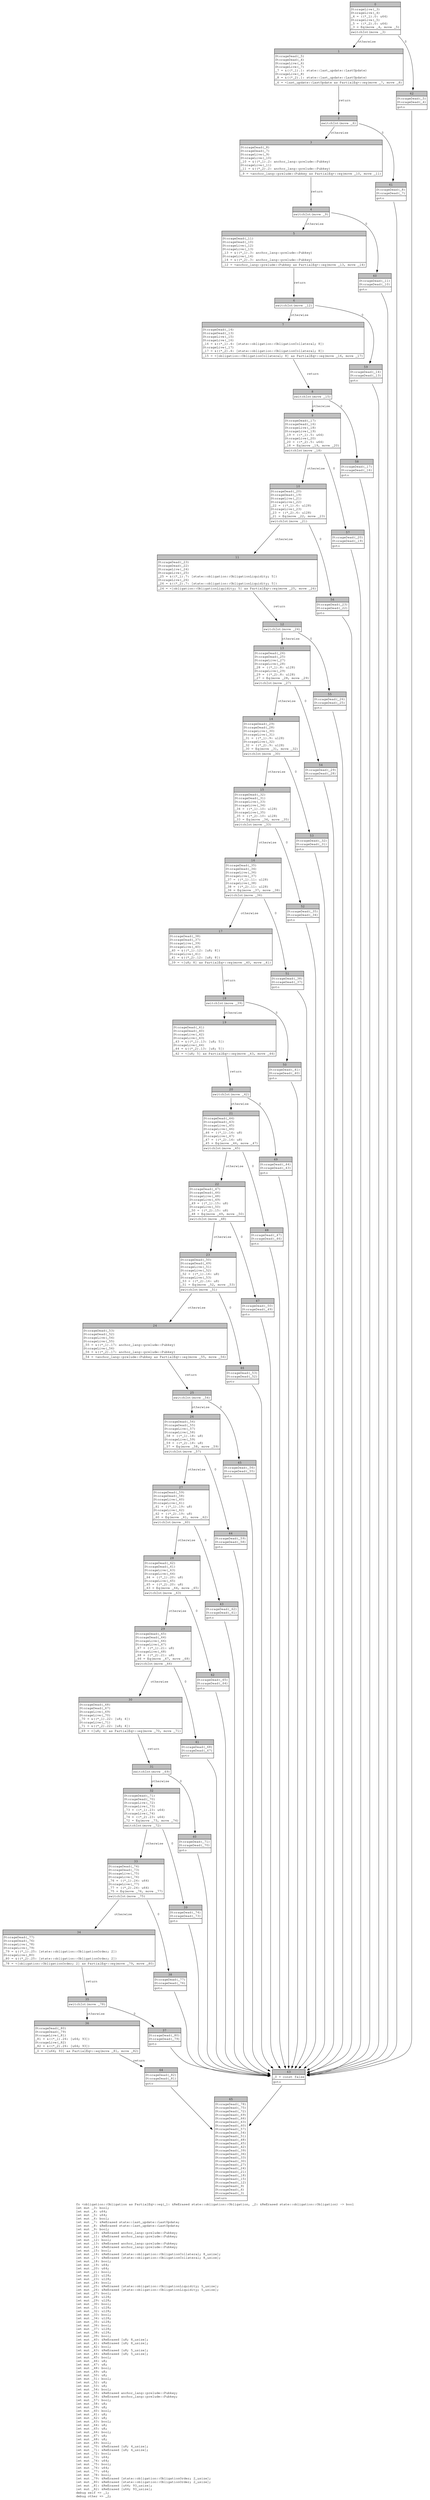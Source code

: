 digraph Mir_0_7790 {
    graph [fontname="Courier, monospace"];
    node [fontname="Courier, monospace"];
    edge [fontname="Courier, monospace"];
    label=<fn &lt;obligation::Obligation as PartialEq&gt;::eq(_1: &amp;ReErased state::obligation::Obligation, _2: &amp;ReErased state::obligation::Obligation) -&gt; bool<br align="left"/>let mut _3: bool;<br align="left"/>let mut _4: u64;<br align="left"/>let mut _5: u64;<br align="left"/>let mut _6: bool;<br align="left"/>let mut _7: &amp;ReErased state::last_update::LastUpdate;<br align="left"/>let mut _8: &amp;ReErased state::last_update::LastUpdate;<br align="left"/>let mut _9: bool;<br align="left"/>let mut _10: &amp;ReErased anchor_lang::prelude::Pubkey;<br align="left"/>let mut _11: &amp;ReErased anchor_lang::prelude::Pubkey;<br align="left"/>let mut _12: bool;<br align="left"/>let mut _13: &amp;ReErased anchor_lang::prelude::Pubkey;<br align="left"/>let mut _14: &amp;ReErased anchor_lang::prelude::Pubkey;<br align="left"/>let mut _15: bool;<br align="left"/>let mut _16: &amp;ReErased [state::obligation::ObligationCollateral; 8_usize];<br align="left"/>let mut _17: &amp;ReErased [state::obligation::ObligationCollateral; 8_usize];<br align="left"/>let mut _18: bool;<br align="left"/>let mut _19: u64;<br align="left"/>let mut _20: u64;<br align="left"/>let mut _21: bool;<br align="left"/>let mut _22: u128;<br align="left"/>let mut _23: u128;<br align="left"/>let mut _24: bool;<br align="left"/>let mut _25: &amp;ReErased [state::obligation::ObligationLiquidity; 5_usize];<br align="left"/>let mut _26: &amp;ReErased [state::obligation::ObligationLiquidity; 5_usize];<br align="left"/>let mut _27: bool;<br align="left"/>let mut _28: u128;<br align="left"/>let mut _29: u128;<br align="left"/>let mut _30: bool;<br align="left"/>let mut _31: u128;<br align="left"/>let mut _32: u128;<br align="left"/>let mut _33: bool;<br align="left"/>let mut _34: u128;<br align="left"/>let mut _35: u128;<br align="left"/>let mut _36: bool;<br align="left"/>let mut _37: u128;<br align="left"/>let mut _38: u128;<br align="left"/>let mut _39: bool;<br align="left"/>let mut _40: &amp;ReErased [u8; 8_usize];<br align="left"/>let mut _41: &amp;ReErased [u8; 8_usize];<br align="left"/>let mut _42: bool;<br align="left"/>let mut _43: &amp;ReErased [u8; 5_usize];<br align="left"/>let mut _44: &amp;ReErased [u8; 5_usize];<br align="left"/>let mut _45: bool;<br align="left"/>let mut _46: u8;<br align="left"/>let mut _47: u8;<br align="left"/>let mut _48: bool;<br align="left"/>let mut _49: u8;<br align="left"/>let mut _50: u8;<br align="left"/>let mut _51: bool;<br align="left"/>let mut _52: u8;<br align="left"/>let mut _53: u8;<br align="left"/>let mut _54: bool;<br align="left"/>let mut _55: &amp;ReErased anchor_lang::prelude::Pubkey;<br align="left"/>let mut _56: &amp;ReErased anchor_lang::prelude::Pubkey;<br align="left"/>let mut _57: bool;<br align="left"/>let mut _58: u8;<br align="left"/>let mut _59: u8;<br align="left"/>let mut _60: bool;<br align="left"/>let mut _61: u8;<br align="left"/>let mut _62: u8;<br align="left"/>let mut _63: bool;<br align="left"/>let mut _64: u8;<br align="left"/>let mut _65: u8;<br align="left"/>let mut _66: bool;<br align="left"/>let mut _67: u8;<br align="left"/>let mut _68: u8;<br align="left"/>let mut _69: bool;<br align="left"/>let mut _70: &amp;ReErased [u8; 4_usize];<br align="left"/>let mut _71: &amp;ReErased [u8; 4_usize];<br align="left"/>let mut _72: bool;<br align="left"/>let mut _73: u64;<br align="left"/>let mut _74: u64;<br align="left"/>let mut _75: bool;<br align="left"/>let mut _76: u64;<br align="left"/>let mut _77: u64;<br align="left"/>let mut _78: bool;<br align="left"/>let mut _79: &amp;ReErased [state::obligation::ObligationOrder; 2_usize];<br align="left"/>let mut _80: &amp;ReErased [state::obligation::ObligationOrder; 2_usize];<br align="left"/>let mut _81: &amp;ReErased [u64; 93_usize];<br align="left"/>let mut _82: &amp;ReErased [u64; 93_usize];<br align="left"/>debug self =&gt; _1;<br align="left"/>debug other =&gt; _2;<br align="left"/>>;
    bb0__0_7790 [shape="none", label=<<table border="0" cellborder="1" cellspacing="0"><tr><td bgcolor="gray" align="center" colspan="1">0</td></tr><tr><td align="left" balign="left">StorageLive(_3)<br/>StorageLive(_4)<br/>_4 = ((*_1).0: u64)<br/>StorageLive(_5)<br/>_5 = ((*_2).0: u64)<br/>_3 = Eq(move _4, move _5)<br/></td></tr><tr><td align="left">switchInt(move _3)</td></tr></table>>];
    bb1__0_7790 [shape="none", label=<<table border="0" cellborder="1" cellspacing="0"><tr><td bgcolor="gray" align="center" colspan="1">1</td></tr><tr><td align="left" balign="left">StorageDead(_5)<br/>StorageDead(_4)<br/>StorageLive(_6)<br/>StorageLive(_7)<br/>_7 = &amp;((*_1).1: state::last_update::LastUpdate)<br/>StorageLive(_8)<br/>_8 = &amp;((*_2).1: state::last_update::LastUpdate)<br/></td></tr><tr><td align="left">_6 = &lt;last_update::LastUpdate as PartialEq&gt;::eq(move _7, move _8)</td></tr></table>>];
    bb2__0_7790 [shape="none", label=<<table border="0" cellborder="1" cellspacing="0"><tr><td bgcolor="gray" align="center" colspan="1">2</td></tr><tr><td align="left">switchInt(move _6)</td></tr></table>>];
    bb3__0_7790 [shape="none", label=<<table border="0" cellborder="1" cellspacing="0"><tr><td bgcolor="gray" align="center" colspan="1">3</td></tr><tr><td align="left" balign="left">StorageDead(_8)<br/>StorageDead(_7)<br/>StorageLive(_9)<br/>StorageLive(_10)<br/>_10 = &amp;((*_1).2: anchor_lang::prelude::Pubkey)<br/>StorageLive(_11)<br/>_11 = &amp;((*_2).2: anchor_lang::prelude::Pubkey)<br/></td></tr><tr><td align="left">_9 = &lt;anchor_lang::prelude::Pubkey as PartialEq&gt;::eq(move _10, move _11)</td></tr></table>>];
    bb4__0_7790 [shape="none", label=<<table border="0" cellborder="1" cellspacing="0"><tr><td bgcolor="gray" align="center" colspan="1">4</td></tr><tr><td align="left">switchInt(move _9)</td></tr></table>>];
    bb5__0_7790 [shape="none", label=<<table border="0" cellborder="1" cellspacing="0"><tr><td bgcolor="gray" align="center" colspan="1">5</td></tr><tr><td align="left" balign="left">StorageDead(_11)<br/>StorageDead(_10)<br/>StorageLive(_12)<br/>StorageLive(_13)<br/>_13 = &amp;((*_1).3: anchor_lang::prelude::Pubkey)<br/>StorageLive(_14)<br/>_14 = &amp;((*_2).3: anchor_lang::prelude::Pubkey)<br/></td></tr><tr><td align="left">_12 = &lt;anchor_lang::prelude::Pubkey as PartialEq&gt;::eq(move _13, move _14)</td></tr></table>>];
    bb6__0_7790 [shape="none", label=<<table border="0" cellborder="1" cellspacing="0"><tr><td bgcolor="gray" align="center" colspan="1">6</td></tr><tr><td align="left">switchInt(move _12)</td></tr></table>>];
    bb7__0_7790 [shape="none", label=<<table border="0" cellborder="1" cellspacing="0"><tr><td bgcolor="gray" align="center" colspan="1">7</td></tr><tr><td align="left" balign="left">StorageDead(_14)<br/>StorageDead(_13)<br/>StorageLive(_15)<br/>StorageLive(_16)<br/>_16 = &amp;((*_1).4: [state::obligation::ObligationCollateral; 8])<br/>StorageLive(_17)<br/>_17 = &amp;((*_2).4: [state::obligation::ObligationCollateral; 8])<br/></td></tr><tr><td align="left">_15 = &lt;[obligation::ObligationCollateral; 8] as PartialEq&gt;::eq(move _16, move _17)</td></tr></table>>];
    bb8__0_7790 [shape="none", label=<<table border="0" cellborder="1" cellspacing="0"><tr><td bgcolor="gray" align="center" colspan="1">8</td></tr><tr><td align="left">switchInt(move _15)</td></tr></table>>];
    bb9__0_7790 [shape="none", label=<<table border="0" cellborder="1" cellspacing="0"><tr><td bgcolor="gray" align="center" colspan="1">9</td></tr><tr><td align="left" balign="left">StorageDead(_17)<br/>StorageDead(_16)<br/>StorageLive(_18)<br/>StorageLive(_19)<br/>_19 = ((*_1).5: u64)<br/>StorageLive(_20)<br/>_20 = ((*_2).5: u64)<br/>_18 = Eq(move _19, move _20)<br/></td></tr><tr><td align="left">switchInt(move _18)</td></tr></table>>];
    bb10__0_7790 [shape="none", label=<<table border="0" cellborder="1" cellspacing="0"><tr><td bgcolor="gray" align="center" colspan="1">10</td></tr><tr><td align="left" balign="left">StorageDead(_20)<br/>StorageDead(_19)<br/>StorageLive(_21)<br/>StorageLive(_22)<br/>_22 = ((*_1).6: u128)<br/>StorageLive(_23)<br/>_23 = ((*_2).6: u128)<br/>_21 = Eq(move _22, move _23)<br/></td></tr><tr><td align="left">switchInt(move _21)</td></tr></table>>];
    bb11__0_7790 [shape="none", label=<<table border="0" cellborder="1" cellspacing="0"><tr><td bgcolor="gray" align="center" colspan="1">11</td></tr><tr><td align="left" balign="left">StorageDead(_23)<br/>StorageDead(_22)<br/>StorageLive(_24)<br/>StorageLive(_25)<br/>_25 = &amp;((*_1).7: [state::obligation::ObligationLiquidity; 5])<br/>StorageLive(_26)<br/>_26 = &amp;((*_2).7: [state::obligation::ObligationLiquidity; 5])<br/></td></tr><tr><td align="left">_24 = &lt;[obligation::ObligationLiquidity; 5] as PartialEq&gt;::eq(move _25, move _26)</td></tr></table>>];
    bb12__0_7790 [shape="none", label=<<table border="0" cellborder="1" cellspacing="0"><tr><td bgcolor="gray" align="center" colspan="1">12</td></tr><tr><td align="left">switchInt(move _24)</td></tr></table>>];
    bb13__0_7790 [shape="none", label=<<table border="0" cellborder="1" cellspacing="0"><tr><td bgcolor="gray" align="center" colspan="1">13</td></tr><tr><td align="left" balign="left">StorageDead(_26)<br/>StorageDead(_25)<br/>StorageLive(_27)<br/>StorageLive(_28)<br/>_28 = ((*_1).8: u128)<br/>StorageLive(_29)<br/>_29 = ((*_2).8: u128)<br/>_27 = Eq(move _28, move _29)<br/></td></tr><tr><td align="left">switchInt(move _27)</td></tr></table>>];
    bb14__0_7790 [shape="none", label=<<table border="0" cellborder="1" cellspacing="0"><tr><td bgcolor="gray" align="center" colspan="1">14</td></tr><tr><td align="left" balign="left">StorageDead(_29)<br/>StorageDead(_28)<br/>StorageLive(_30)<br/>StorageLive(_31)<br/>_31 = ((*_1).9: u128)<br/>StorageLive(_32)<br/>_32 = ((*_2).9: u128)<br/>_30 = Eq(move _31, move _32)<br/></td></tr><tr><td align="left">switchInt(move _30)</td></tr></table>>];
    bb15__0_7790 [shape="none", label=<<table border="0" cellborder="1" cellspacing="0"><tr><td bgcolor="gray" align="center" colspan="1">15</td></tr><tr><td align="left" balign="left">StorageDead(_32)<br/>StorageDead(_31)<br/>StorageLive(_33)<br/>StorageLive(_34)<br/>_34 = ((*_1).10: u128)<br/>StorageLive(_35)<br/>_35 = ((*_2).10: u128)<br/>_33 = Eq(move _34, move _35)<br/></td></tr><tr><td align="left">switchInt(move _33)</td></tr></table>>];
    bb16__0_7790 [shape="none", label=<<table border="0" cellborder="1" cellspacing="0"><tr><td bgcolor="gray" align="center" colspan="1">16</td></tr><tr><td align="left" balign="left">StorageDead(_35)<br/>StorageDead(_34)<br/>StorageLive(_36)<br/>StorageLive(_37)<br/>_37 = ((*_1).11: u128)<br/>StorageLive(_38)<br/>_38 = ((*_2).11: u128)<br/>_36 = Eq(move _37, move _38)<br/></td></tr><tr><td align="left">switchInt(move _36)</td></tr></table>>];
    bb17__0_7790 [shape="none", label=<<table border="0" cellborder="1" cellspacing="0"><tr><td bgcolor="gray" align="center" colspan="1">17</td></tr><tr><td align="left" balign="left">StorageDead(_38)<br/>StorageDead(_37)<br/>StorageLive(_39)<br/>StorageLive(_40)<br/>_40 = &amp;((*_1).12: [u8; 8])<br/>StorageLive(_41)<br/>_41 = &amp;((*_2).12: [u8; 8])<br/></td></tr><tr><td align="left">_39 = &lt;[u8; 8] as PartialEq&gt;::eq(move _40, move _41)</td></tr></table>>];
    bb18__0_7790 [shape="none", label=<<table border="0" cellborder="1" cellspacing="0"><tr><td bgcolor="gray" align="center" colspan="1">18</td></tr><tr><td align="left">switchInt(move _39)</td></tr></table>>];
    bb19__0_7790 [shape="none", label=<<table border="0" cellborder="1" cellspacing="0"><tr><td bgcolor="gray" align="center" colspan="1">19</td></tr><tr><td align="left" balign="left">StorageDead(_41)<br/>StorageDead(_40)<br/>StorageLive(_42)<br/>StorageLive(_43)<br/>_43 = &amp;((*_1).13: [u8; 5])<br/>StorageLive(_44)<br/>_44 = &amp;((*_2).13: [u8; 5])<br/></td></tr><tr><td align="left">_42 = &lt;[u8; 5] as PartialEq&gt;::eq(move _43, move _44)</td></tr></table>>];
    bb20__0_7790 [shape="none", label=<<table border="0" cellborder="1" cellspacing="0"><tr><td bgcolor="gray" align="center" colspan="1">20</td></tr><tr><td align="left">switchInt(move _42)</td></tr></table>>];
    bb21__0_7790 [shape="none", label=<<table border="0" cellborder="1" cellspacing="0"><tr><td bgcolor="gray" align="center" colspan="1">21</td></tr><tr><td align="left" balign="left">StorageDead(_44)<br/>StorageDead(_43)<br/>StorageLive(_45)<br/>StorageLive(_46)<br/>_46 = ((*_1).14: u8)<br/>StorageLive(_47)<br/>_47 = ((*_2).14: u8)<br/>_45 = Eq(move _46, move _47)<br/></td></tr><tr><td align="left">switchInt(move _45)</td></tr></table>>];
    bb22__0_7790 [shape="none", label=<<table border="0" cellborder="1" cellspacing="0"><tr><td bgcolor="gray" align="center" colspan="1">22</td></tr><tr><td align="left" balign="left">StorageDead(_47)<br/>StorageDead(_46)<br/>StorageLive(_48)<br/>StorageLive(_49)<br/>_49 = ((*_1).15: u8)<br/>StorageLive(_50)<br/>_50 = ((*_2).15: u8)<br/>_48 = Eq(move _49, move _50)<br/></td></tr><tr><td align="left">switchInt(move _48)</td></tr></table>>];
    bb23__0_7790 [shape="none", label=<<table border="0" cellborder="1" cellspacing="0"><tr><td bgcolor="gray" align="center" colspan="1">23</td></tr><tr><td align="left" balign="left">StorageDead(_50)<br/>StorageDead(_49)<br/>StorageLive(_51)<br/>StorageLive(_52)<br/>_52 = ((*_1).16: u8)<br/>StorageLive(_53)<br/>_53 = ((*_2).16: u8)<br/>_51 = Eq(move _52, move _53)<br/></td></tr><tr><td align="left">switchInt(move _51)</td></tr></table>>];
    bb24__0_7790 [shape="none", label=<<table border="0" cellborder="1" cellspacing="0"><tr><td bgcolor="gray" align="center" colspan="1">24</td></tr><tr><td align="left" balign="left">StorageDead(_53)<br/>StorageDead(_52)<br/>StorageLive(_54)<br/>StorageLive(_55)<br/>_55 = &amp;((*_1).17: anchor_lang::prelude::Pubkey)<br/>StorageLive(_56)<br/>_56 = &amp;((*_2).17: anchor_lang::prelude::Pubkey)<br/></td></tr><tr><td align="left">_54 = &lt;anchor_lang::prelude::Pubkey as PartialEq&gt;::eq(move _55, move _56)</td></tr></table>>];
    bb25__0_7790 [shape="none", label=<<table border="0" cellborder="1" cellspacing="0"><tr><td bgcolor="gray" align="center" colspan="1">25</td></tr><tr><td align="left">switchInt(move _54)</td></tr></table>>];
    bb26__0_7790 [shape="none", label=<<table border="0" cellborder="1" cellspacing="0"><tr><td bgcolor="gray" align="center" colspan="1">26</td></tr><tr><td align="left" balign="left">StorageDead(_56)<br/>StorageDead(_55)<br/>StorageLive(_57)<br/>StorageLive(_58)<br/>_58 = ((*_1).18: u8)<br/>StorageLive(_59)<br/>_59 = ((*_2).18: u8)<br/>_57 = Eq(move _58, move _59)<br/></td></tr><tr><td align="left">switchInt(move _57)</td></tr></table>>];
    bb27__0_7790 [shape="none", label=<<table border="0" cellborder="1" cellspacing="0"><tr><td bgcolor="gray" align="center" colspan="1">27</td></tr><tr><td align="left" balign="left">StorageDead(_59)<br/>StorageDead(_58)<br/>StorageLive(_60)<br/>StorageLive(_61)<br/>_61 = ((*_1).19: u8)<br/>StorageLive(_62)<br/>_62 = ((*_2).19: u8)<br/>_60 = Eq(move _61, move _62)<br/></td></tr><tr><td align="left">switchInt(move _60)</td></tr></table>>];
    bb28__0_7790 [shape="none", label=<<table border="0" cellborder="1" cellspacing="0"><tr><td bgcolor="gray" align="center" colspan="1">28</td></tr><tr><td align="left" balign="left">StorageDead(_62)<br/>StorageDead(_61)<br/>StorageLive(_63)<br/>StorageLive(_64)<br/>_64 = ((*_1).20: u8)<br/>StorageLive(_65)<br/>_65 = ((*_2).20: u8)<br/>_63 = Eq(move _64, move _65)<br/></td></tr><tr><td align="left">switchInt(move _63)</td></tr></table>>];
    bb29__0_7790 [shape="none", label=<<table border="0" cellborder="1" cellspacing="0"><tr><td bgcolor="gray" align="center" colspan="1">29</td></tr><tr><td align="left" balign="left">StorageDead(_65)<br/>StorageDead(_64)<br/>StorageLive(_66)<br/>StorageLive(_67)<br/>_67 = ((*_1).21: u8)<br/>StorageLive(_68)<br/>_68 = ((*_2).21: u8)<br/>_66 = Eq(move _67, move _68)<br/></td></tr><tr><td align="left">switchInt(move _66)</td></tr></table>>];
    bb30__0_7790 [shape="none", label=<<table border="0" cellborder="1" cellspacing="0"><tr><td bgcolor="gray" align="center" colspan="1">30</td></tr><tr><td align="left" balign="left">StorageDead(_68)<br/>StorageDead(_67)<br/>StorageLive(_69)<br/>StorageLive(_70)<br/>_70 = &amp;((*_1).22: [u8; 4])<br/>StorageLive(_71)<br/>_71 = &amp;((*_2).22: [u8; 4])<br/></td></tr><tr><td align="left">_69 = &lt;[u8; 4] as PartialEq&gt;::eq(move _70, move _71)</td></tr></table>>];
    bb31__0_7790 [shape="none", label=<<table border="0" cellborder="1" cellspacing="0"><tr><td bgcolor="gray" align="center" colspan="1">31</td></tr><tr><td align="left">switchInt(move _69)</td></tr></table>>];
    bb32__0_7790 [shape="none", label=<<table border="0" cellborder="1" cellspacing="0"><tr><td bgcolor="gray" align="center" colspan="1">32</td></tr><tr><td align="left" balign="left">StorageDead(_71)<br/>StorageDead(_70)<br/>StorageLive(_72)<br/>StorageLive(_73)<br/>_73 = ((*_1).23: u64)<br/>StorageLive(_74)<br/>_74 = ((*_2).23: u64)<br/>_72 = Eq(move _73, move _74)<br/></td></tr><tr><td align="left">switchInt(move _72)</td></tr></table>>];
    bb33__0_7790 [shape="none", label=<<table border="0" cellborder="1" cellspacing="0"><tr><td bgcolor="gray" align="center" colspan="1">33</td></tr><tr><td align="left" balign="left">StorageDead(_74)<br/>StorageDead(_73)<br/>StorageLive(_75)<br/>StorageLive(_76)<br/>_76 = ((*_1).24: u64)<br/>StorageLive(_77)<br/>_77 = ((*_2).24: u64)<br/>_75 = Eq(move _76, move _77)<br/></td></tr><tr><td align="left">switchInt(move _75)</td></tr></table>>];
    bb34__0_7790 [shape="none", label=<<table border="0" cellborder="1" cellspacing="0"><tr><td bgcolor="gray" align="center" colspan="1">34</td></tr><tr><td align="left" balign="left">StorageDead(_77)<br/>StorageDead(_76)<br/>StorageLive(_78)<br/>StorageLive(_79)<br/>_79 = &amp;((*_1).25: [state::obligation::ObligationOrder; 2])<br/>StorageLive(_80)<br/>_80 = &amp;((*_2).25: [state::obligation::ObligationOrder; 2])<br/></td></tr><tr><td align="left">_78 = &lt;[obligation::ObligationOrder; 2] as PartialEq&gt;::eq(move _79, move _80)</td></tr></table>>];
    bb35__0_7790 [shape="none", label=<<table border="0" cellborder="1" cellspacing="0"><tr><td bgcolor="gray" align="center" colspan="1">35</td></tr><tr><td align="left">switchInt(move _78)</td></tr></table>>];
    bb36__0_7790 [shape="none", label=<<table border="0" cellborder="1" cellspacing="0"><tr><td bgcolor="gray" align="center" colspan="1">36</td></tr><tr><td align="left" balign="left">StorageDead(_80)<br/>StorageDead(_79)<br/>StorageLive(_81)<br/>_81 = &amp;((*_1).26: [u64; 93])<br/>StorageLive(_82)<br/>_82 = &amp;((*_2).26: [u64; 93])<br/></td></tr><tr><td align="left">_0 = &lt;[u64; 93] as PartialEq&gt;::eq(move _81, move _82)</td></tr></table>>];
    bb37__0_7790 [shape="none", label=<<table border="0" cellborder="1" cellspacing="0"><tr><td bgcolor="gray" align="center" colspan="1">37</td></tr><tr><td align="left" balign="left">StorageDead(_80)<br/>StorageDead(_79)<br/></td></tr><tr><td align="left">goto</td></tr></table>>];
    bb38__0_7790 [shape="none", label=<<table border="0" cellborder="1" cellspacing="0"><tr><td bgcolor="gray" align="center" colspan="1">38</td></tr><tr><td align="left" balign="left">StorageDead(_77)<br/>StorageDead(_76)<br/></td></tr><tr><td align="left">goto</td></tr></table>>];
    bb39__0_7790 [shape="none", label=<<table border="0" cellborder="1" cellspacing="0"><tr><td bgcolor="gray" align="center" colspan="1">39</td></tr><tr><td align="left" balign="left">StorageDead(_74)<br/>StorageDead(_73)<br/></td></tr><tr><td align="left">goto</td></tr></table>>];
    bb40__0_7790 [shape="none", label=<<table border="0" cellborder="1" cellspacing="0"><tr><td bgcolor="gray" align="center" colspan="1">40</td></tr><tr><td align="left" balign="left">StorageDead(_71)<br/>StorageDead(_70)<br/></td></tr><tr><td align="left">goto</td></tr></table>>];
    bb41__0_7790 [shape="none", label=<<table border="0" cellborder="1" cellspacing="0"><tr><td bgcolor="gray" align="center" colspan="1">41</td></tr><tr><td align="left" balign="left">StorageDead(_68)<br/>StorageDead(_67)<br/></td></tr><tr><td align="left">goto</td></tr></table>>];
    bb42__0_7790 [shape="none", label=<<table border="0" cellborder="1" cellspacing="0"><tr><td bgcolor="gray" align="center" colspan="1">42</td></tr><tr><td align="left" balign="left">StorageDead(_65)<br/>StorageDead(_64)<br/></td></tr><tr><td align="left">goto</td></tr></table>>];
    bb43__0_7790 [shape="none", label=<<table border="0" cellborder="1" cellspacing="0"><tr><td bgcolor="gray" align="center" colspan="1">43</td></tr><tr><td align="left" balign="left">StorageDead(_62)<br/>StorageDead(_61)<br/></td></tr><tr><td align="left">goto</td></tr></table>>];
    bb44__0_7790 [shape="none", label=<<table border="0" cellborder="1" cellspacing="0"><tr><td bgcolor="gray" align="center" colspan="1">44</td></tr><tr><td align="left" balign="left">StorageDead(_59)<br/>StorageDead(_58)<br/></td></tr><tr><td align="left">goto</td></tr></table>>];
    bb45__0_7790 [shape="none", label=<<table border="0" cellborder="1" cellspacing="0"><tr><td bgcolor="gray" align="center" colspan="1">45</td></tr><tr><td align="left" balign="left">StorageDead(_56)<br/>StorageDead(_55)<br/></td></tr><tr><td align="left">goto</td></tr></table>>];
    bb46__0_7790 [shape="none", label=<<table border="0" cellborder="1" cellspacing="0"><tr><td bgcolor="gray" align="center" colspan="1">46</td></tr><tr><td align="left" balign="left">StorageDead(_53)<br/>StorageDead(_52)<br/></td></tr><tr><td align="left">goto</td></tr></table>>];
    bb47__0_7790 [shape="none", label=<<table border="0" cellborder="1" cellspacing="0"><tr><td bgcolor="gray" align="center" colspan="1">47</td></tr><tr><td align="left" balign="left">StorageDead(_50)<br/>StorageDead(_49)<br/></td></tr><tr><td align="left">goto</td></tr></table>>];
    bb48__0_7790 [shape="none", label=<<table border="0" cellborder="1" cellspacing="0"><tr><td bgcolor="gray" align="center" colspan="1">48</td></tr><tr><td align="left" balign="left">StorageDead(_47)<br/>StorageDead(_46)<br/></td></tr><tr><td align="left">goto</td></tr></table>>];
    bb49__0_7790 [shape="none", label=<<table border="0" cellborder="1" cellspacing="0"><tr><td bgcolor="gray" align="center" colspan="1">49</td></tr><tr><td align="left" balign="left">StorageDead(_44)<br/>StorageDead(_43)<br/></td></tr><tr><td align="left">goto</td></tr></table>>];
    bb50__0_7790 [shape="none", label=<<table border="0" cellborder="1" cellspacing="0"><tr><td bgcolor="gray" align="center" colspan="1">50</td></tr><tr><td align="left" balign="left">StorageDead(_41)<br/>StorageDead(_40)<br/></td></tr><tr><td align="left">goto</td></tr></table>>];
    bb51__0_7790 [shape="none", label=<<table border="0" cellborder="1" cellspacing="0"><tr><td bgcolor="gray" align="center" colspan="1">51</td></tr><tr><td align="left" balign="left">StorageDead(_38)<br/>StorageDead(_37)<br/></td></tr><tr><td align="left">goto</td></tr></table>>];
    bb52__0_7790 [shape="none", label=<<table border="0" cellborder="1" cellspacing="0"><tr><td bgcolor="gray" align="center" colspan="1">52</td></tr><tr><td align="left" balign="left">StorageDead(_35)<br/>StorageDead(_34)<br/></td></tr><tr><td align="left">goto</td></tr></table>>];
    bb53__0_7790 [shape="none", label=<<table border="0" cellborder="1" cellspacing="0"><tr><td bgcolor="gray" align="center" colspan="1">53</td></tr><tr><td align="left" balign="left">StorageDead(_32)<br/>StorageDead(_31)<br/></td></tr><tr><td align="left">goto</td></tr></table>>];
    bb54__0_7790 [shape="none", label=<<table border="0" cellborder="1" cellspacing="0"><tr><td bgcolor="gray" align="center" colspan="1">54</td></tr><tr><td align="left" balign="left">StorageDead(_29)<br/>StorageDead(_28)<br/></td></tr><tr><td align="left">goto</td></tr></table>>];
    bb55__0_7790 [shape="none", label=<<table border="0" cellborder="1" cellspacing="0"><tr><td bgcolor="gray" align="center" colspan="1">55</td></tr><tr><td align="left" balign="left">StorageDead(_26)<br/>StorageDead(_25)<br/></td></tr><tr><td align="left">goto</td></tr></table>>];
    bb56__0_7790 [shape="none", label=<<table border="0" cellborder="1" cellspacing="0"><tr><td bgcolor="gray" align="center" colspan="1">56</td></tr><tr><td align="left" balign="left">StorageDead(_23)<br/>StorageDead(_22)<br/></td></tr><tr><td align="left">goto</td></tr></table>>];
    bb57__0_7790 [shape="none", label=<<table border="0" cellborder="1" cellspacing="0"><tr><td bgcolor="gray" align="center" colspan="1">57</td></tr><tr><td align="left" balign="left">StorageDead(_20)<br/>StorageDead(_19)<br/></td></tr><tr><td align="left">goto</td></tr></table>>];
    bb58__0_7790 [shape="none", label=<<table border="0" cellborder="1" cellspacing="0"><tr><td bgcolor="gray" align="center" colspan="1">58</td></tr><tr><td align="left" balign="left">StorageDead(_17)<br/>StorageDead(_16)<br/></td></tr><tr><td align="left">goto</td></tr></table>>];
    bb59__0_7790 [shape="none", label=<<table border="0" cellborder="1" cellspacing="0"><tr><td bgcolor="gray" align="center" colspan="1">59</td></tr><tr><td align="left" balign="left">StorageDead(_14)<br/>StorageDead(_13)<br/></td></tr><tr><td align="left">goto</td></tr></table>>];
    bb60__0_7790 [shape="none", label=<<table border="0" cellborder="1" cellspacing="0"><tr><td bgcolor="gray" align="center" colspan="1">60</td></tr><tr><td align="left" balign="left">StorageDead(_11)<br/>StorageDead(_10)<br/></td></tr><tr><td align="left">goto</td></tr></table>>];
    bb61__0_7790 [shape="none", label=<<table border="0" cellborder="1" cellspacing="0"><tr><td bgcolor="gray" align="center" colspan="1">61</td></tr><tr><td align="left" balign="left">StorageDead(_8)<br/>StorageDead(_7)<br/></td></tr><tr><td align="left">goto</td></tr></table>>];
    bb62__0_7790 [shape="none", label=<<table border="0" cellborder="1" cellspacing="0"><tr><td bgcolor="gray" align="center" colspan="1">62</td></tr><tr><td align="left" balign="left">StorageDead(_5)<br/>StorageDead(_4)<br/></td></tr><tr><td align="left">goto</td></tr></table>>];
    bb63__0_7790 [shape="none", label=<<table border="0" cellborder="1" cellspacing="0"><tr><td bgcolor="gray" align="center" colspan="1">63</td></tr><tr><td align="left" balign="left">_0 = const false<br/></td></tr><tr><td align="left">goto</td></tr></table>>];
    bb64__0_7790 [shape="none", label=<<table border="0" cellborder="1" cellspacing="0"><tr><td bgcolor="gray" align="center" colspan="1">64</td></tr><tr><td align="left" balign="left">StorageDead(_82)<br/>StorageDead(_81)<br/></td></tr><tr><td align="left">goto</td></tr></table>>];
    bb65__0_7790 [shape="none", label=<<table border="0" cellborder="1" cellspacing="0"><tr><td bgcolor="gray" align="center" colspan="1">65</td></tr><tr><td align="left" balign="left">StorageDead(_78)<br/>StorageDead(_75)<br/>StorageDead(_72)<br/>StorageDead(_69)<br/>StorageDead(_66)<br/>StorageDead(_63)<br/>StorageDead(_60)<br/>StorageDead(_57)<br/>StorageDead(_54)<br/>StorageDead(_51)<br/>StorageDead(_48)<br/>StorageDead(_45)<br/>StorageDead(_42)<br/>StorageDead(_39)<br/>StorageDead(_36)<br/>StorageDead(_33)<br/>StorageDead(_30)<br/>StorageDead(_27)<br/>StorageDead(_24)<br/>StorageDead(_21)<br/>StorageDead(_18)<br/>StorageDead(_15)<br/>StorageDead(_12)<br/>StorageDead(_9)<br/>StorageDead(_6)<br/>StorageDead(_3)<br/></td></tr><tr><td align="left">return</td></tr></table>>];
    bb0__0_7790 -> bb62__0_7790 [label="0"];
    bb0__0_7790 -> bb1__0_7790 [label="otherwise"];
    bb1__0_7790 -> bb2__0_7790 [label="return"];
    bb2__0_7790 -> bb61__0_7790 [label="0"];
    bb2__0_7790 -> bb3__0_7790 [label="otherwise"];
    bb3__0_7790 -> bb4__0_7790 [label="return"];
    bb4__0_7790 -> bb60__0_7790 [label="0"];
    bb4__0_7790 -> bb5__0_7790 [label="otherwise"];
    bb5__0_7790 -> bb6__0_7790 [label="return"];
    bb6__0_7790 -> bb59__0_7790 [label="0"];
    bb6__0_7790 -> bb7__0_7790 [label="otherwise"];
    bb7__0_7790 -> bb8__0_7790 [label="return"];
    bb8__0_7790 -> bb58__0_7790 [label="0"];
    bb8__0_7790 -> bb9__0_7790 [label="otherwise"];
    bb9__0_7790 -> bb57__0_7790 [label="0"];
    bb9__0_7790 -> bb10__0_7790 [label="otherwise"];
    bb10__0_7790 -> bb56__0_7790 [label="0"];
    bb10__0_7790 -> bb11__0_7790 [label="otherwise"];
    bb11__0_7790 -> bb12__0_7790 [label="return"];
    bb12__0_7790 -> bb55__0_7790 [label="0"];
    bb12__0_7790 -> bb13__0_7790 [label="otherwise"];
    bb13__0_7790 -> bb54__0_7790 [label="0"];
    bb13__0_7790 -> bb14__0_7790 [label="otherwise"];
    bb14__0_7790 -> bb53__0_7790 [label="0"];
    bb14__0_7790 -> bb15__0_7790 [label="otherwise"];
    bb15__0_7790 -> bb52__0_7790 [label="0"];
    bb15__0_7790 -> bb16__0_7790 [label="otherwise"];
    bb16__0_7790 -> bb51__0_7790 [label="0"];
    bb16__0_7790 -> bb17__0_7790 [label="otherwise"];
    bb17__0_7790 -> bb18__0_7790 [label="return"];
    bb18__0_7790 -> bb50__0_7790 [label="0"];
    bb18__0_7790 -> bb19__0_7790 [label="otherwise"];
    bb19__0_7790 -> bb20__0_7790 [label="return"];
    bb20__0_7790 -> bb49__0_7790 [label="0"];
    bb20__0_7790 -> bb21__0_7790 [label="otherwise"];
    bb21__0_7790 -> bb48__0_7790 [label="0"];
    bb21__0_7790 -> bb22__0_7790 [label="otherwise"];
    bb22__0_7790 -> bb47__0_7790 [label="0"];
    bb22__0_7790 -> bb23__0_7790 [label="otherwise"];
    bb23__0_7790 -> bb46__0_7790 [label="0"];
    bb23__0_7790 -> bb24__0_7790 [label="otherwise"];
    bb24__0_7790 -> bb25__0_7790 [label="return"];
    bb25__0_7790 -> bb45__0_7790 [label="0"];
    bb25__0_7790 -> bb26__0_7790 [label="otherwise"];
    bb26__0_7790 -> bb44__0_7790 [label="0"];
    bb26__0_7790 -> bb27__0_7790 [label="otherwise"];
    bb27__0_7790 -> bb43__0_7790 [label="0"];
    bb27__0_7790 -> bb28__0_7790 [label="otherwise"];
    bb28__0_7790 -> bb42__0_7790 [label="0"];
    bb28__0_7790 -> bb29__0_7790 [label="otherwise"];
    bb29__0_7790 -> bb41__0_7790 [label="0"];
    bb29__0_7790 -> bb30__0_7790 [label="otherwise"];
    bb30__0_7790 -> bb31__0_7790 [label="return"];
    bb31__0_7790 -> bb40__0_7790 [label="0"];
    bb31__0_7790 -> bb32__0_7790 [label="otherwise"];
    bb32__0_7790 -> bb39__0_7790 [label="0"];
    bb32__0_7790 -> bb33__0_7790 [label="otherwise"];
    bb33__0_7790 -> bb38__0_7790 [label="0"];
    bb33__0_7790 -> bb34__0_7790 [label="otherwise"];
    bb34__0_7790 -> bb35__0_7790 [label="return"];
    bb35__0_7790 -> bb37__0_7790 [label="0"];
    bb35__0_7790 -> bb36__0_7790 [label="otherwise"];
    bb36__0_7790 -> bb64__0_7790 [label="return"];
    bb37__0_7790 -> bb63__0_7790 [label=""];
    bb38__0_7790 -> bb63__0_7790 [label=""];
    bb39__0_7790 -> bb63__0_7790 [label=""];
    bb40__0_7790 -> bb63__0_7790 [label=""];
    bb41__0_7790 -> bb63__0_7790 [label=""];
    bb42__0_7790 -> bb63__0_7790 [label=""];
    bb43__0_7790 -> bb63__0_7790 [label=""];
    bb44__0_7790 -> bb63__0_7790 [label=""];
    bb45__0_7790 -> bb63__0_7790 [label=""];
    bb46__0_7790 -> bb63__0_7790 [label=""];
    bb47__0_7790 -> bb63__0_7790 [label=""];
    bb48__0_7790 -> bb63__0_7790 [label=""];
    bb49__0_7790 -> bb63__0_7790 [label=""];
    bb50__0_7790 -> bb63__0_7790 [label=""];
    bb51__0_7790 -> bb63__0_7790 [label=""];
    bb52__0_7790 -> bb63__0_7790 [label=""];
    bb53__0_7790 -> bb63__0_7790 [label=""];
    bb54__0_7790 -> bb63__0_7790 [label=""];
    bb55__0_7790 -> bb63__0_7790 [label=""];
    bb56__0_7790 -> bb63__0_7790 [label=""];
    bb57__0_7790 -> bb63__0_7790 [label=""];
    bb58__0_7790 -> bb63__0_7790 [label=""];
    bb59__0_7790 -> bb63__0_7790 [label=""];
    bb60__0_7790 -> bb63__0_7790 [label=""];
    bb61__0_7790 -> bb63__0_7790 [label=""];
    bb62__0_7790 -> bb63__0_7790 [label=""];
    bb63__0_7790 -> bb65__0_7790 [label=""];
    bb64__0_7790 -> bb65__0_7790 [label=""];
}
